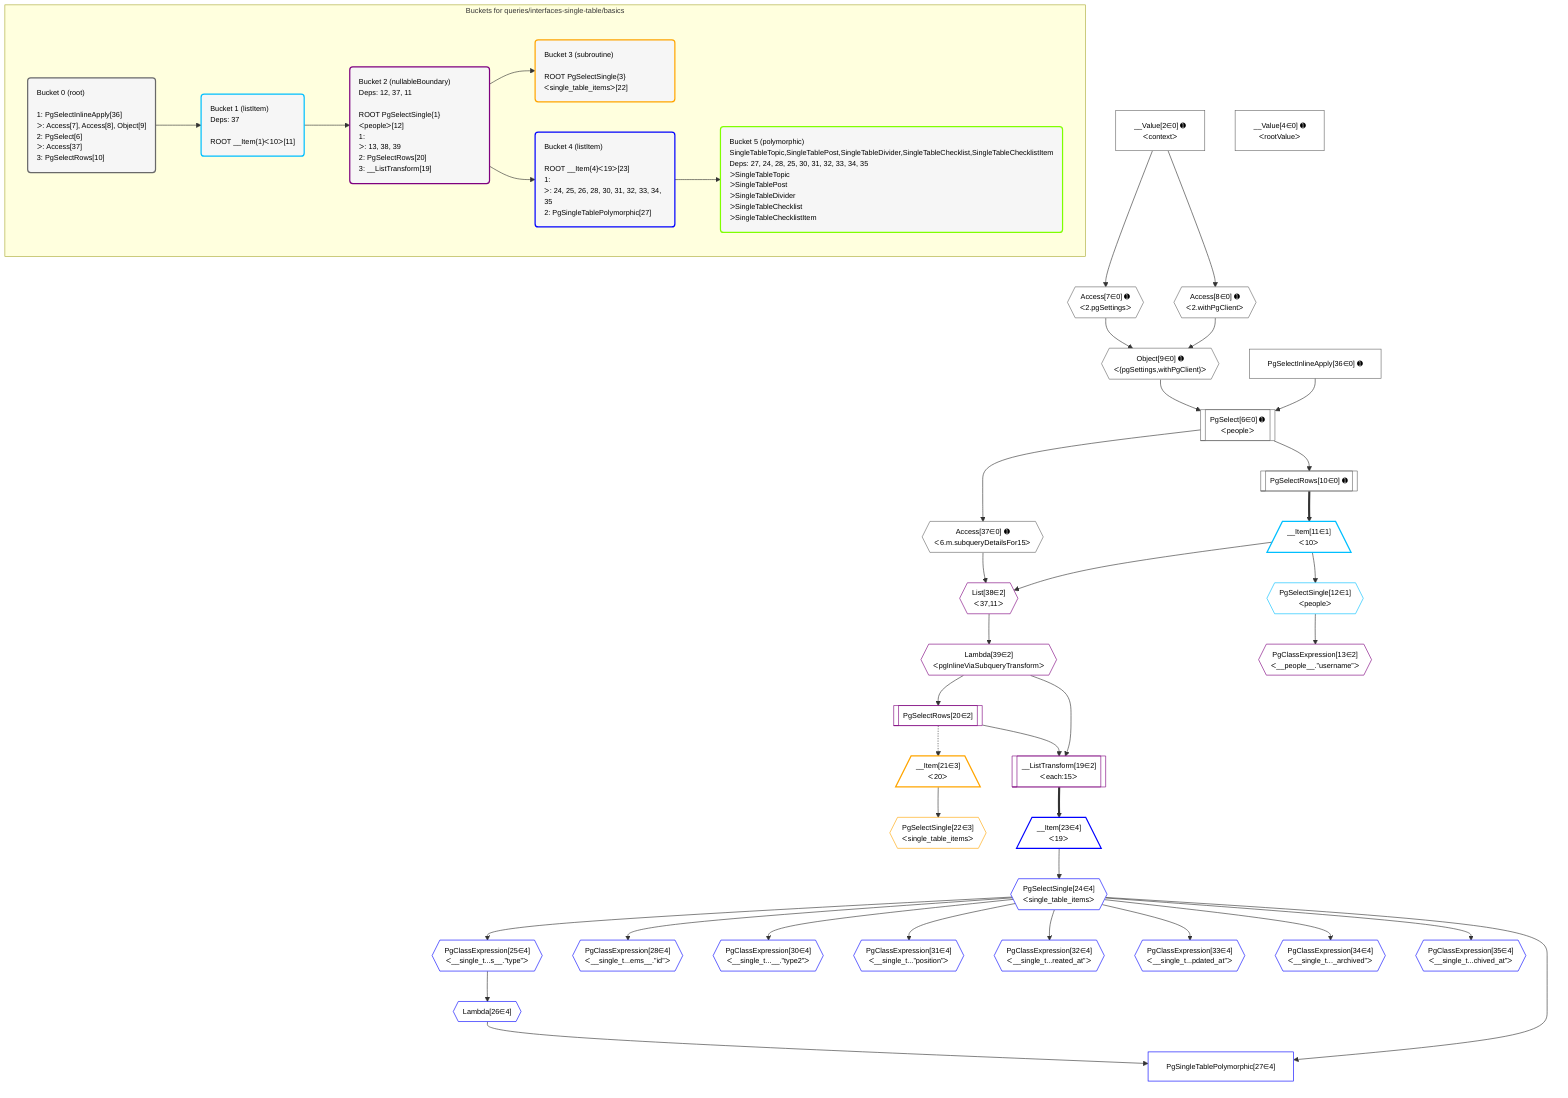 %%{init: {'themeVariables': { 'fontSize': '12px'}}}%%
graph TD
    classDef path fill:#eee,stroke:#000,color:#000
    classDef plan fill:#fff,stroke-width:1px,color:#000
    classDef itemplan fill:#fff,stroke-width:2px,color:#000
    classDef unbatchedplan fill:#dff,stroke-width:1px,color:#000
    classDef sideeffectplan fill:#fcc,stroke-width:2px,color:#000
    classDef bucket fill:#f6f6f6,color:#000,stroke-width:2px,text-align:left


    %% plan dependencies
    PgSelect6[["PgSelect[6∈0] ➊<br />ᐸpeopleᐳ"]]:::plan
    Object9{{"Object[9∈0] ➊<br />ᐸ{pgSettings,withPgClient}ᐳ"}}:::plan
    PgSelectInlineApply36["PgSelectInlineApply[36∈0] ➊"]:::plan
    Object9 & PgSelectInlineApply36 --> PgSelect6
    Access7{{"Access[7∈0] ➊<br />ᐸ2.pgSettingsᐳ"}}:::plan
    Access8{{"Access[8∈0] ➊<br />ᐸ2.withPgClientᐳ"}}:::plan
    Access7 & Access8 --> Object9
    __Value2["__Value[2∈0] ➊<br />ᐸcontextᐳ"]:::plan
    __Value2 --> Access7
    __Value2 --> Access8
    PgSelectRows10[["PgSelectRows[10∈0] ➊"]]:::plan
    PgSelect6 --> PgSelectRows10
    Access37{{"Access[37∈0] ➊<br />ᐸ6.m.subqueryDetailsFor15ᐳ"}}:::plan
    PgSelect6 --> Access37
    __Value4["__Value[4∈0] ➊<br />ᐸrootValueᐳ"]:::plan
    __Item11[/"__Item[11∈1]<br />ᐸ10ᐳ"\]:::itemplan
    PgSelectRows10 ==> __Item11
    PgSelectSingle12{{"PgSelectSingle[12∈1]<br />ᐸpeopleᐳ"}}:::plan
    __Item11 --> PgSelectSingle12
    __ListTransform19[["__ListTransform[19∈2]<br />ᐸeach:15ᐳ"]]:::plan
    PgSelectRows20[["PgSelectRows[20∈2]"]]:::plan
    Lambda39{{"Lambda[39∈2]<br />ᐸpgInlineViaSubqueryTransformᐳ"}}:::plan
    PgSelectRows20 & Lambda39 --> __ListTransform19
    List38{{"List[38∈2]<br />ᐸ37,11ᐳ"}}:::plan
    Access37 & __Item11 --> List38
    PgClassExpression13{{"PgClassExpression[13∈2]<br />ᐸ__people__.”username”ᐳ"}}:::plan
    PgSelectSingle12 --> PgClassExpression13
    Lambda39 --> PgSelectRows20
    List38 --> Lambda39
    __Item21[/"__Item[21∈3]<br />ᐸ20ᐳ"\]:::itemplan
    PgSelectRows20 -.-> __Item21
    PgSelectSingle22{{"PgSelectSingle[22∈3]<br />ᐸsingle_table_itemsᐳ"}}:::plan
    __Item21 --> PgSelectSingle22
    PgSingleTablePolymorphic27["PgSingleTablePolymorphic[27∈4]"]:::plan
    Lambda26{{"Lambda[26∈4]"}}:::plan
    PgSelectSingle24{{"PgSelectSingle[24∈4]<br />ᐸsingle_table_itemsᐳ"}}:::plan
    Lambda26 & PgSelectSingle24 --> PgSingleTablePolymorphic27
    __Item23[/"__Item[23∈4]<br />ᐸ19ᐳ"\]:::itemplan
    __ListTransform19 ==> __Item23
    __Item23 --> PgSelectSingle24
    PgClassExpression25{{"PgClassExpression[25∈4]<br />ᐸ__single_t...s__.”type”ᐳ"}}:::plan
    PgSelectSingle24 --> PgClassExpression25
    PgClassExpression25 --> Lambda26
    PgClassExpression28{{"PgClassExpression[28∈4]<br />ᐸ__single_t...ems__.”id”ᐳ"}}:::plan
    PgSelectSingle24 --> PgClassExpression28
    PgClassExpression30{{"PgClassExpression[30∈4]<br />ᐸ__single_t...__.”type2”ᐳ"}}:::plan
    PgSelectSingle24 --> PgClassExpression30
    PgClassExpression31{{"PgClassExpression[31∈4]<br />ᐸ__single_t...”position”ᐳ"}}:::plan
    PgSelectSingle24 --> PgClassExpression31
    PgClassExpression32{{"PgClassExpression[32∈4]<br />ᐸ__single_t...reated_at”ᐳ"}}:::plan
    PgSelectSingle24 --> PgClassExpression32
    PgClassExpression33{{"PgClassExpression[33∈4]<br />ᐸ__single_t...pdated_at”ᐳ"}}:::plan
    PgSelectSingle24 --> PgClassExpression33
    PgClassExpression34{{"PgClassExpression[34∈4]<br />ᐸ__single_t..._archived”ᐳ"}}:::plan
    PgSelectSingle24 --> PgClassExpression34
    PgClassExpression35{{"PgClassExpression[35∈4]<br />ᐸ__single_t...chived_at”ᐳ"}}:::plan
    PgSelectSingle24 --> PgClassExpression35

    %% define steps

    subgraph "Buckets for queries/interfaces-single-table/basics"
    Bucket0("Bucket 0 (root)<br /><br />1: PgSelectInlineApply[36]<br />ᐳ: Access[7], Access[8], Object[9]<br />2: PgSelect[6]<br />ᐳ: Access[37]<br />3: PgSelectRows[10]"):::bucket
    classDef bucket0 stroke:#696969
    class Bucket0,__Value2,__Value4,PgSelect6,Access7,Access8,Object9,PgSelectRows10,PgSelectInlineApply36,Access37 bucket0
    Bucket1("Bucket 1 (listItem)<br />Deps: 37<br /><br />ROOT __Item{1}ᐸ10ᐳ[11]"):::bucket
    classDef bucket1 stroke:#00bfff
    class Bucket1,__Item11,PgSelectSingle12 bucket1
    Bucket2("Bucket 2 (nullableBoundary)<br />Deps: 12, 37, 11<br /><br />ROOT PgSelectSingle{1}ᐸpeopleᐳ[12]<br />1: <br />ᐳ: 13, 38, 39<br />2: PgSelectRows[20]<br />3: __ListTransform[19]"):::bucket
    classDef bucket2 stroke:#7f007f
    class Bucket2,PgClassExpression13,__ListTransform19,PgSelectRows20,List38,Lambda39 bucket2
    Bucket3("Bucket 3 (subroutine)<br /><br />ROOT PgSelectSingle{3}ᐸsingle_table_itemsᐳ[22]"):::bucket
    classDef bucket3 stroke:#ffa500
    class Bucket3,__Item21,PgSelectSingle22 bucket3
    Bucket4("Bucket 4 (listItem)<br /><br />ROOT __Item{4}ᐸ19ᐳ[23]<br />1: <br />ᐳ: 24, 25, 26, 28, 30, 31, 32, 33, 34, 35<br />2: PgSingleTablePolymorphic[27]"):::bucket
    classDef bucket4 stroke:#0000ff
    class Bucket4,__Item23,PgSelectSingle24,PgClassExpression25,Lambda26,PgSingleTablePolymorphic27,PgClassExpression28,PgClassExpression30,PgClassExpression31,PgClassExpression32,PgClassExpression33,PgClassExpression34,PgClassExpression35 bucket4
    Bucket5("Bucket 5 (polymorphic)<br />SingleTableTopic,SingleTablePost,SingleTableDivider,SingleTableChecklist,SingleTableChecklistItem<br />Deps: 27, 24, 28, 25, 30, 31, 32, 33, 34, 35<br />ᐳSingleTableTopic<br />ᐳSingleTablePost<br />ᐳSingleTableDivider<br />ᐳSingleTableChecklist<br />ᐳSingleTableChecklistItem"):::bucket
    classDef bucket5 stroke:#7fff00
    class Bucket5 bucket5
    Bucket0 --> Bucket1
    Bucket1 --> Bucket2
    Bucket2 --> Bucket3 & Bucket4
    Bucket4 --> Bucket5
    end